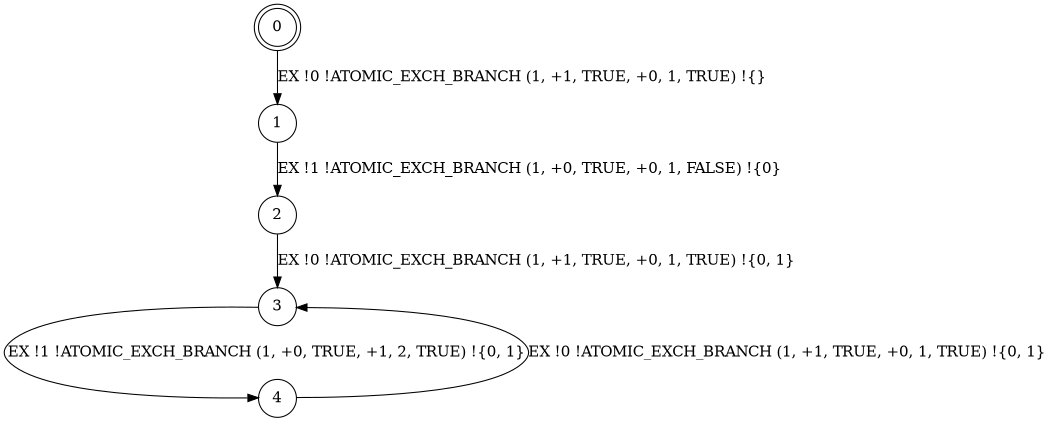 digraph BCG {
size = "7, 10.5";
center = TRUE;
node [shape = circle];
0 [peripheries = 2];
0 -> 1 [label = "EX !0 !ATOMIC_EXCH_BRANCH (1, +1, TRUE, +0, 1, TRUE) !{}"];
1 -> 2 [label = "EX !1 !ATOMIC_EXCH_BRANCH (1, +0, TRUE, +0, 1, FALSE) !{0}"];
2 -> 3 [label = "EX !0 !ATOMIC_EXCH_BRANCH (1, +1, TRUE, +0, 1, TRUE) !{0, 1}"];
3 -> 4 [label = "EX !1 !ATOMIC_EXCH_BRANCH (1, +0, TRUE, +1, 2, TRUE) !{0, 1}"];
4 -> 3 [label = "EX !0 !ATOMIC_EXCH_BRANCH (1, +1, TRUE, +0, 1, TRUE) !{0, 1}"];
}
